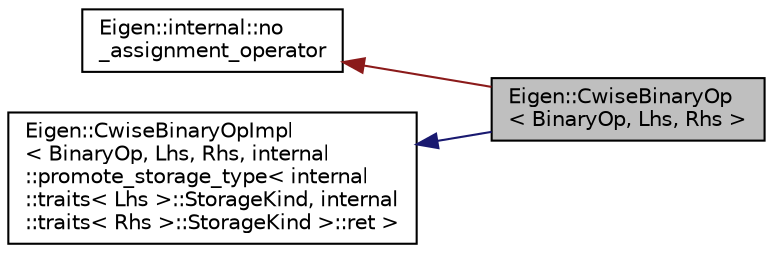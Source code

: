 digraph "Eigen::CwiseBinaryOp&lt; BinaryOp, Lhs, Rhs &gt;"
{
  edge [fontname="Helvetica",fontsize="10",labelfontname="Helvetica",labelfontsize="10"];
  node [fontname="Helvetica",fontsize="10",shape=record];
  rankdir="LR";
  Node1 [label="Eigen::CwiseBinaryOp\l\< BinaryOp, Lhs, Rhs \>",height=0.2,width=0.4,color="black", fillcolor="grey75", style="filled", fontcolor="black"];
  Node2 -> Node1 [dir="back",color="firebrick4",fontsize="10",style="solid",fontname="Helvetica"];
  Node2 [label="Eigen::internal::no\l_assignment_operator",height=0.2,width=0.4,color="black", fillcolor="white", style="filled",URL="$class_eigen_1_1internal_1_1no__assignment__operator.html"];
  Node3 -> Node1 [dir="back",color="midnightblue",fontsize="10",style="solid",fontname="Helvetica"];
  Node3 [label="Eigen::CwiseBinaryOpImpl\l\< BinaryOp, Lhs, Rhs, internal\l::promote_storage_type\< internal\l::traits\< Lhs \>::StorageKind, internal\l::traits\< Rhs \>::StorageKind \>::ret \>",height=0.2,width=0.4,color="black", fillcolor="white", style="filled",URL="$class_eigen_1_1_cwise_binary_op_impl.html"];
}
